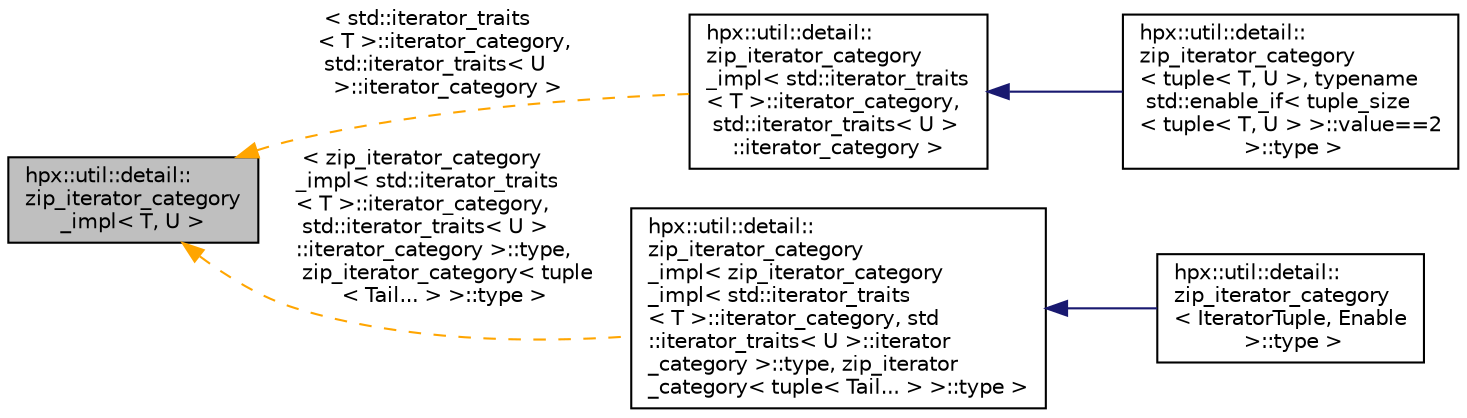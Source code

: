 digraph "hpx::util::detail::zip_iterator_category_impl&lt; T, U &gt;"
{
  edge [fontname="Helvetica",fontsize="10",labelfontname="Helvetica",labelfontsize="10"];
  node [fontname="Helvetica",fontsize="10",shape=record];
  rankdir="LR";
  Node0 [label="hpx::util::detail::\lzip_iterator_category\l_impl\< T, U \>",height=0.2,width=0.4,color="black", fillcolor="grey75", style="filled", fontcolor="black"];
  Node0 -> Node1 [dir="back",color="orange",fontsize="10",style="dashed",label=" \< std::iterator_traits\l\< T \>::iterator_category,\l std::iterator_traits\< U\l \>::iterator_category \>" ,fontname="Helvetica"];
  Node1 [label="hpx::util::detail::\lzip_iterator_category\l_impl\< std::iterator_traits\l\< T \>::iterator_category,\l std::iterator_traits\< U \>\l::iterator_category \>",height=0.2,width=0.4,color="black", fillcolor="white", style="filled",URL="$dd/d1e/structhpx_1_1util_1_1detail_1_1zip__iterator__category__impl.html"];
  Node1 -> Node2 [dir="back",color="midnightblue",fontsize="10",style="solid",fontname="Helvetica"];
  Node2 [label="hpx::util::detail::\lzip_iterator_category\l\< tuple\< T, U \>, typename\l std::enable_if\< tuple_size\l\< tuple\< T, U \> \>::value==2\l \>::type \>",height=0.2,width=0.4,color="black", fillcolor="white", style="filled",URL="$d4/db1/structhpx_1_1util_1_1detail_1_1zip__iterator__category_3_01tuple_3_01_t_00_01_u_01_4_00_01typenae61f3b460c998e37c19c85979389c536.html"];
  Node0 -> Node3 [dir="back",color="orange",fontsize="10",style="dashed",label=" \< zip_iterator_category\l_impl\< std::iterator_traits\l\< T \>::iterator_category,\l std::iterator_traits\< U \>\l::iterator_category \>::type,\l zip_iterator_category\< tuple\l\< Tail... \> \>::type \>" ,fontname="Helvetica"];
  Node3 [label="hpx::util::detail::\lzip_iterator_category\l_impl\< zip_iterator_category\l_impl\< std::iterator_traits\l\< T \>::iterator_category, std\l::iterator_traits\< U \>::iterator\l_category \>::type, zip_iterator\l_category\< tuple\< Tail... \> \>::type \>",height=0.2,width=0.4,color="black", fillcolor="white", style="filled",URL="$dd/d1e/structhpx_1_1util_1_1detail_1_1zip__iterator__category__impl.html"];
  Node3 -> Node4 [dir="back",color="midnightblue",fontsize="10",style="solid",fontname="Helvetica"];
  Node4 [label="hpx::util::detail::\lzip_iterator_category\l\< IteratorTuple, Enable\l \>::type \>",height=0.2,width=0.4,color="black", fillcolor="white", style="filled",URL="$de/d97/structhpx_1_1util_1_1detail_1_1zip__iterator__category_1_1type_01_4.html"];
}
